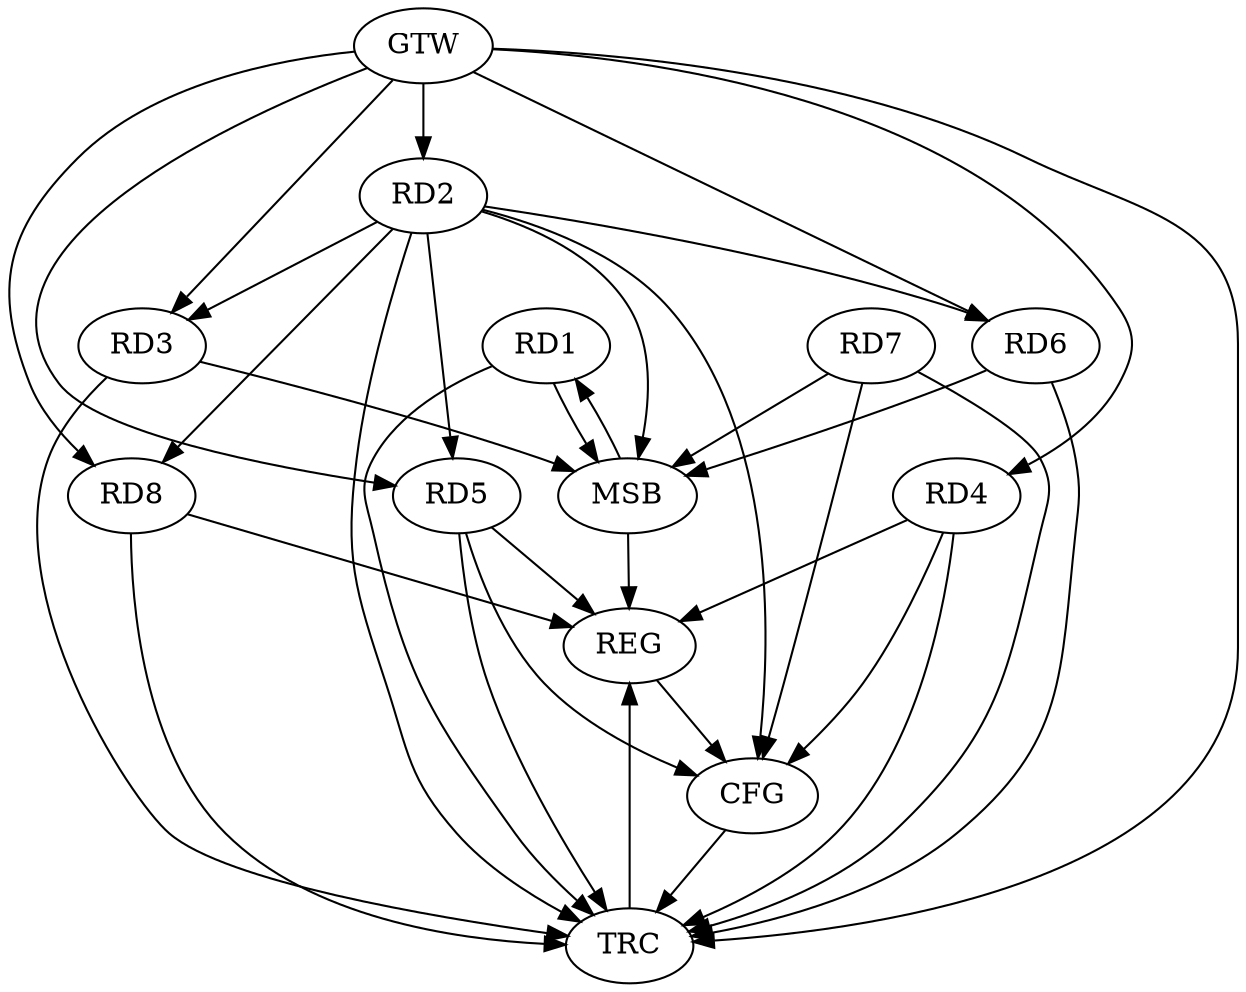 strict digraph G {
  RD1 [ label="RD1" ];
  RD2 [ label="RD2" ];
  RD3 [ label="RD3" ];
  RD4 [ label="RD4" ];
  RD5 [ label="RD5" ];
  RD6 [ label="RD6" ];
  RD7 [ label="RD7" ];
  RD8 [ label="RD8" ];
  GTW [ label="GTW" ];
  REG [ label="REG" ];
  MSB [ label="MSB" ];
  CFG [ label="CFG" ];
  TRC [ label="TRC" ];
  GTW -> RD2;
  GTW -> RD3;
  GTW -> RD4;
  GTW -> RD5;
  GTW -> RD6;
  GTW -> RD8;
  RD4 -> REG;
  RD5 -> REG;
  RD8 -> REG;
  RD1 -> MSB;
  MSB -> REG;
  RD2 -> MSB;
  RD3 -> MSB;
  RD6 -> MSB;
  MSB -> RD1;
  RD7 -> MSB;
  RD2 -> CFG;
  RD4 -> CFG;
  RD7 -> CFG;
  RD5 -> CFG;
  REG -> CFG;
  RD1 -> TRC;
  RD2 -> TRC;
  RD3 -> TRC;
  RD4 -> TRC;
  RD5 -> TRC;
  RD6 -> TRC;
  RD7 -> TRC;
  RD8 -> TRC;
  GTW -> TRC;
  CFG -> TRC;
  TRC -> REG;
  RD2 -> RD3;
  RD2 -> RD8;
  RD2 -> RD6;
  RD2 -> RD5;
}
